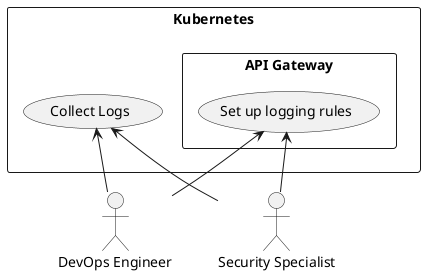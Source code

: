 @startuml

actor "DevOps Engineer" as devops
actor "Security Specialist" as security

rectangle "Kubernetes" as K8s {
  rectangle "API Gateway" as System {
    usecase "Set up logging rules" as uc1
  }
  usecase "Collect Logs" as uc2
}

uc1 <-- security
uc2 <-- security
uc1 <-- devops
uc2 <-- devops

@enduml
